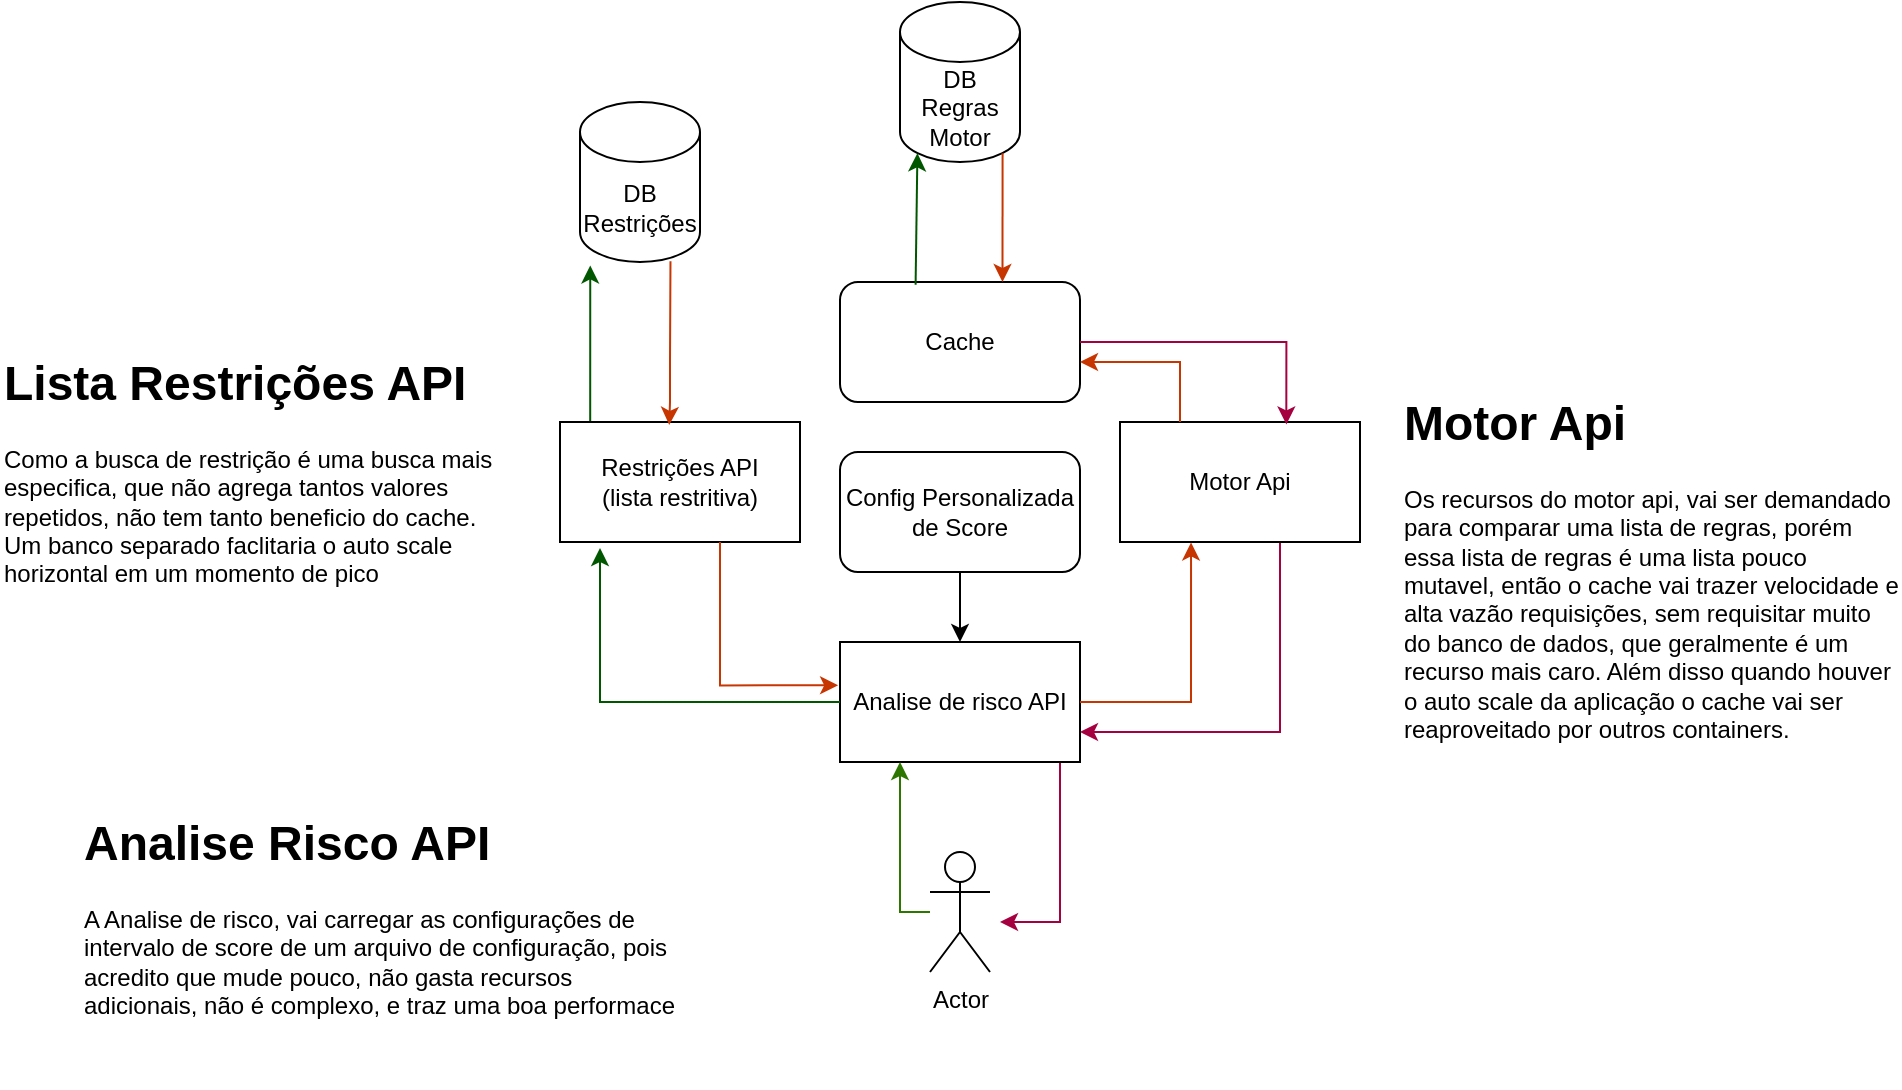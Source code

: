 <mxfile version="28.0.6">
  <diagram name="Página-1" id="Zd6tOo1c5osz_eYGQCsj">
    <mxGraphModel dx="2066" dy="841" grid="1" gridSize="10" guides="1" tooltips="1" connect="1" arrows="1" fold="1" page="1" pageScale="1" pageWidth="827" pageHeight="1169" background="#FFFFFF" math="0" shadow="0">
      <root>
        <mxCell id="0" />
        <mxCell id="1" parent="0" />
        <mxCell id="qBPoGOBjJ1J82PSW6vk9-47" style="edgeStyle=orthogonalEdgeStyle;rounded=0;orthogonalLoop=1;jettySize=auto;html=1;fillColor=#d80073;strokeColor=#A50040;" parent="1" source="qBPoGOBjJ1J82PSW6vk9-1" edge="1">
          <mxGeometry relative="1" as="geometry">
            <mxPoint x="570" y="610" as="targetPoint" />
            <Array as="points">
              <mxPoint x="600" y="610" />
              <mxPoint x="571" y="610" />
            </Array>
          </mxGeometry>
        </mxCell>
        <mxCell id="qBPoGOBjJ1J82PSW6vk9-1" value="Analise de risco API" style="rounded=0;whiteSpace=wrap;html=1;" parent="1" vertex="1">
          <mxGeometry x="490" y="470" width="120" height="60" as="geometry" />
        </mxCell>
        <mxCell id="qBPoGOBjJ1J82PSW6vk9-39" style="edgeStyle=orthogonalEdgeStyle;rounded=0;orthogonalLoop=1;jettySize=auto;html=1;entryX=0.376;entryY=1.029;entryDx=0;entryDy=0;exitX=0.417;exitY=0;exitDx=0;exitDy=0;exitPerimeter=0;fillColor=#008a00;strokeColor=#005700;entryPerimeter=0;" parent="1" source="qBPoGOBjJ1J82PSW6vk9-2" edge="1">
          <mxGeometry relative="1" as="geometry">
            <mxPoint x="400.034" y="350.0" as="sourcePoint" />
            <mxPoint x="365.12" y="281.74" as="targetPoint" />
            <Array as="points">
              <mxPoint x="365" y="360" />
            </Array>
          </mxGeometry>
        </mxCell>
        <mxCell id="qBPoGOBjJ1J82PSW6vk9-2" value="Restrições API&lt;br&gt;(lista restritiva)" style="rounded=0;whiteSpace=wrap;html=1;" parent="1" vertex="1">
          <mxGeometry x="350" y="360" width="120" height="60" as="geometry" />
        </mxCell>
        <mxCell id="qBPoGOBjJ1J82PSW6vk9-4" value="DB&lt;div&gt;Regras&lt;br&gt;Motor&lt;/div&gt;" style="shape=cylinder3;whiteSpace=wrap;html=1;boundedLbl=1;backgroundOutline=1;size=15;" parent="1" vertex="1">
          <mxGeometry x="520" y="150" width="60" height="80" as="geometry" />
        </mxCell>
        <mxCell id="qBPoGOBjJ1J82PSW6vk9-9" value="Cache" style="rounded=1;whiteSpace=wrap;html=1;" parent="1" vertex="1">
          <mxGeometry x="490" y="290" width="120" height="60" as="geometry" />
        </mxCell>
        <mxCell id="qBPoGOBjJ1J82PSW6vk9-25" value="" style="endArrow=classic;html=1;rounded=0;entryX=0.145;entryY=1;entryDx=0;entryDy=-4.35;entryPerimeter=0;exitX=0.315;exitY=0.023;exitDx=0;exitDy=0;exitPerimeter=0;fillColor=#008a00;strokeColor=#005700;" parent="1" source="qBPoGOBjJ1J82PSW6vk9-9" target="qBPoGOBjJ1J82PSW6vk9-4" edge="1">
          <mxGeometry width="50" height="50" relative="1" as="geometry">
            <mxPoint x="720" y="450" as="sourcePoint" />
            <mxPoint x="770" y="400" as="targetPoint" />
          </mxGeometry>
        </mxCell>
        <mxCell id="qBPoGOBjJ1J82PSW6vk9-26" value="" style="endArrow=classic;html=1;rounded=0;exitX=0.855;exitY=1;exitDx=0;exitDy=-4.35;exitPerimeter=0;entryX=0.677;entryY=0;entryDx=0;entryDy=0;entryPerimeter=0;fillColor=#fa6800;strokeColor=#C73500;" parent="1" source="qBPoGOBjJ1J82PSW6vk9-4" target="qBPoGOBjJ1J82PSW6vk9-9" edge="1">
          <mxGeometry width="50" height="50" relative="1" as="geometry">
            <mxPoint x="720" y="450" as="sourcePoint" />
            <mxPoint x="770" y="400" as="targetPoint" />
          </mxGeometry>
        </mxCell>
        <mxCell id="qBPoGOBjJ1J82PSW6vk9-46" style="edgeStyle=orthogonalEdgeStyle;rounded=0;orthogonalLoop=1;jettySize=auto;html=1;entryX=1;entryY=0.75;entryDx=0;entryDy=0;fillColor=#d80073;strokeColor=#A50040;" parent="1" source="qBPoGOBjJ1J82PSW6vk9-33" target="qBPoGOBjJ1J82PSW6vk9-1" edge="1">
          <mxGeometry relative="1" as="geometry">
            <Array as="points">
              <mxPoint x="710" y="515" />
            </Array>
          </mxGeometry>
        </mxCell>
        <mxCell id="qBPoGOBjJ1J82PSW6vk9-33" value="Motor Api" style="rounded=0;whiteSpace=wrap;html=1;" parent="1" vertex="1">
          <mxGeometry x="630" y="360" width="120" height="60" as="geometry" />
        </mxCell>
        <mxCell id="qBPoGOBjJ1J82PSW6vk9-37" value="" style="edgeStyle=orthogonalEdgeStyle;rounded=0;orthogonalLoop=1;jettySize=auto;html=1;fillColor=#60a917;strokeColor=#2D7600;" parent="1" source="qBPoGOBjJ1J82PSW6vk9-36" target="qBPoGOBjJ1J82PSW6vk9-1" edge="1">
          <mxGeometry relative="1" as="geometry">
            <Array as="points">
              <mxPoint x="520" y="605" />
            </Array>
          </mxGeometry>
        </mxCell>
        <mxCell id="qBPoGOBjJ1J82PSW6vk9-36" value="Actor" style="shape=umlActor;verticalLabelPosition=bottom;verticalAlign=top;html=1;outlineConnect=0;" parent="1" vertex="1">
          <mxGeometry x="535" y="575" width="30" height="60" as="geometry" />
        </mxCell>
        <mxCell id="qBPoGOBjJ1J82PSW6vk9-38" style="edgeStyle=orthogonalEdgeStyle;rounded=0;orthogonalLoop=1;jettySize=auto;html=1;fillColor=#008a00;strokeColor=#005700;" parent="1" source="qBPoGOBjJ1J82PSW6vk9-1" edge="1">
          <mxGeometry relative="1" as="geometry">
            <mxPoint x="370" y="423" as="targetPoint" />
            <Array as="points">
              <mxPoint x="370" y="500" />
              <mxPoint x="370" y="423" />
            </Array>
          </mxGeometry>
        </mxCell>
        <mxCell id="qBPoGOBjJ1J82PSW6vk9-40" value="" style="endArrow=classic;html=1;rounded=0;exitX=0.754;exitY=0.995;exitDx=0;exitDy=0;exitPerimeter=0;entryX=0.455;entryY=0.024;entryDx=0;entryDy=0;entryPerimeter=0;fillColor=#fa6800;strokeColor=#C73500;" parent="1" source="qBPoGOBjJ1J82PSW6vk9-54" target="qBPoGOBjJ1J82PSW6vk9-2" edge="1">
          <mxGeometry width="50" height="50" relative="1" as="geometry">
            <mxPoint x="416.36" y="283.48" as="sourcePoint" />
            <mxPoint x="660" y="400" as="targetPoint" />
            <Array as="points">
              <mxPoint x="405" y="330" />
              <mxPoint x="405" y="350" />
            </Array>
          </mxGeometry>
        </mxCell>
        <mxCell id="qBPoGOBjJ1J82PSW6vk9-41" style="edgeStyle=orthogonalEdgeStyle;rounded=0;orthogonalLoop=1;jettySize=auto;html=1;entryX=-0.008;entryY=0.361;entryDx=0;entryDy=0;entryPerimeter=0;fillColor=#fa6800;strokeColor=#C73500;" parent="1" source="qBPoGOBjJ1J82PSW6vk9-2" target="qBPoGOBjJ1J82PSW6vk9-1" edge="1">
          <mxGeometry relative="1" as="geometry">
            <Array as="points">
              <mxPoint x="430" y="492" />
            </Array>
          </mxGeometry>
        </mxCell>
        <mxCell id="qBPoGOBjJ1J82PSW6vk9-43" style="edgeStyle=orthogonalEdgeStyle;rounded=0;orthogonalLoop=1;jettySize=auto;html=1;entryX=0.296;entryY=1.004;entryDx=0;entryDy=0;entryPerimeter=0;fillColor=#fa6800;strokeColor=#C73500;" parent="1" source="qBPoGOBjJ1J82PSW6vk9-1" target="qBPoGOBjJ1J82PSW6vk9-33" edge="1">
          <mxGeometry relative="1" as="geometry">
            <Array as="points">
              <mxPoint x="665" y="500" />
            </Array>
          </mxGeometry>
        </mxCell>
        <mxCell id="qBPoGOBjJ1J82PSW6vk9-44" style="edgeStyle=orthogonalEdgeStyle;rounded=0;orthogonalLoop=1;jettySize=auto;html=1;fillColor=#fa6800;strokeColor=#C73500;" parent="1" source="qBPoGOBjJ1J82PSW6vk9-33" edge="1">
          <mxGeometry relative="1" as="geometry">
            <mxPoint x="610" y="330" as="targetPoint" />
            <Array as="points">
              <mxPoint x="660" y="330" />
              <mxPoint x="610" y="330" />
            </Array>
          </mxGeometry>
        </mxCell>
        <mxCell id="qBPoGOBjJ1J82PSW6vk9-45" style="edgeStyle=orthogonalEdgeStyle;rounded=0;orthogonalLoop=1;jettySize=auto;html=1;entryX=0.693;entryY=0.02;entryDx=0;entryDy=0;entryPerimeter=0;fillColor=#d80073;strokeColor=#A50040;" parent="1" source="qBPoGOBjJ1J82PSW6vk9-9" target="qBPoGOBjJ1J82PSW6vk9-33" edge="1">
          <mxGeometry relative="1" as="geometry" />
        </mxCell>
        <mxCell id="qBPoGOBjJ1J82PSW6vk9-50" value="&lt;h1 style=&quot;margin-top: 0px;&quot;&gt;Motor Api&lt;/h1&gt;&lt;p&gt;Os recursos do motor api, vai ser demandado para comparar uma lista de regras, porém essa lista de regras é uma lista pouco mutavel, então o cache vai trazer velocidade e alta vazão requisições, sem requisitar muito do banco de dados, que geralmente é um recurso mais caro. Além disso quando houver o auto scale da aplicação o cache vai ser reaproveitado por outros containers.&lt;/p&gt;" style="text;html=1;whiteSpace=wrap;overflow=hidden;rounded=0;" parent="1" vertex="1">
          <mxGeometry x="770" y="340" width="250" height="220" as="geometry" />
        </mxCell>
        <mxCell id="qBPoGOBjJ1J82PSW6vk9-51" value="&lt;h1 style=&quot;margin-top: 0px;&quot;&gt;Lista Restrições API&lt;/h1&gt;&lt;p&gt;Como a busca de restrição é uma busca mais especifica, que não agrega tantos valores repetidos, não tem tanto beneficio do cache. Um banco separado faclitaria o auto scale horizontal em um momento de pico&lt;/p&gt;" style="text;html=1;whiteSpace=wrap;overflow=hidden;rounded=0;" parent="1" vertex="1">
          <mxGeometry x="70" y="320" width="250" height="170" as="geometry" />
        </mxCell>
        <mxCell id="qBPoGOBjJ1J82PSW6vk9-54" value="DB&lt;br&gt;Restrições" style="shape=cylinder3;whiteSpace=wrap;html=1;boundedLbl=1;backgroundOutline=1;size=15;" parent="1" vertex="1">
          <mxGeometry x="360" y="200" width="60" height="80" as="geometry" />
        </mxCell>
        <mxCell id="m5ArBcn0Y2z2p7vLX8CM-2" value="" style="edgeStyle=orthogonalEdgeStyle;rounded=0;orthogonalLoop=1;jettySize=auto;html=1;" edge="1" parent="1" source="m5ArBcn0Y2z2p7vLX8CM-1" target="qBPoGOBjJ1J82PSW6vk9-1">
          <mxGeometry relative="1" as="geometry" />
        </mxCell>
        <mxCell id="m5ArBcn0Y2z2p7vLX8CM-1" value="Config Personalizada de Score" style="rounded=1;whiteSpace=wrap;html=1;" vertex="1" parent="1">
          <mxGeometry x="490" y="375" width="120" height="60" as="geometry" />
        </mxCell>
        <mxCell id="m5ArBcn0Y2z2p7vLX8CM-3" value="&lt;h1 style=&quot;margin-top: 0px;&quot;&gt;Analise Risco API&lt;/h1&gt;&lt;div&gt;A Analise de risco, vai carregar as configurações de intervalo de score de um arquivo de configuração, pois acredito que mude pouco, não gasta recursos adicionais, não é complexo, e traz uma boa performace&lt;/div&gt;" style="text;html=1;whiteSpace=wrap;overflow=hidden;rounded=0;" vertex="1" parent="1">
          <mxGeometry x="110" y="550" width="300" height="140" as="geometry" />
        </mxCell>
      </root>
    </mxGraphModel>
  </diagram>
</mxfile>
